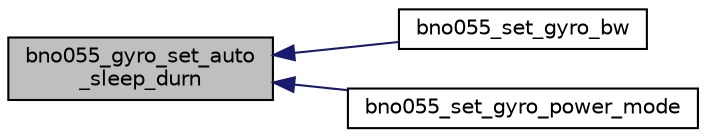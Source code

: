digraph "bno055_gyro_set_auto_sleep_durn"
{
  edge [fontname="Helvetica",fontsize="10",labelfontname="Helvetica",labelfontsize="10"];
  node [fontname="Helvetica",fontsize="10",shape=record];
  rankdir="LR";
  Node1 [label="bno055_gyro_set_auto\l_sleep_durn",height=0.2,width=0.4,color="black", fillcolor="grey75", style="filled", fontcolor="black"];
  Node1 -> Node2 [dir="back",color="midnightblue",fontsize="10",style="solid",fontname="Helvetica"];
  Node2 [label="bno055_set_gyro_bw",height=0.2,width=0.4,color="black", fillcolor="white", style="filled",URL="$bno055_8h.html#a0976a24d1ab05bb6e42155cc0132a2fc",tooltip="This API used to write the gyro bandwidth from page one register from 0x0A bit 3 to 5..."];
  Node1 -> Node3 [dir="back",color="midnightblue",fontsize="10",style="solid",fontname="Helvetica"];
  Node3 [label="bno055_set_gyro_power_mode",height=0.2,width=0.4,color="black", fillcolor="white", style="filled",URL="$bno055_8h.html#a41e30a0ca3e9bd92a124b6f41c5c4bae",tooltip="This API used to write the gyro power mode from page one register from 0x0B bit 0 to 2..."];
}
